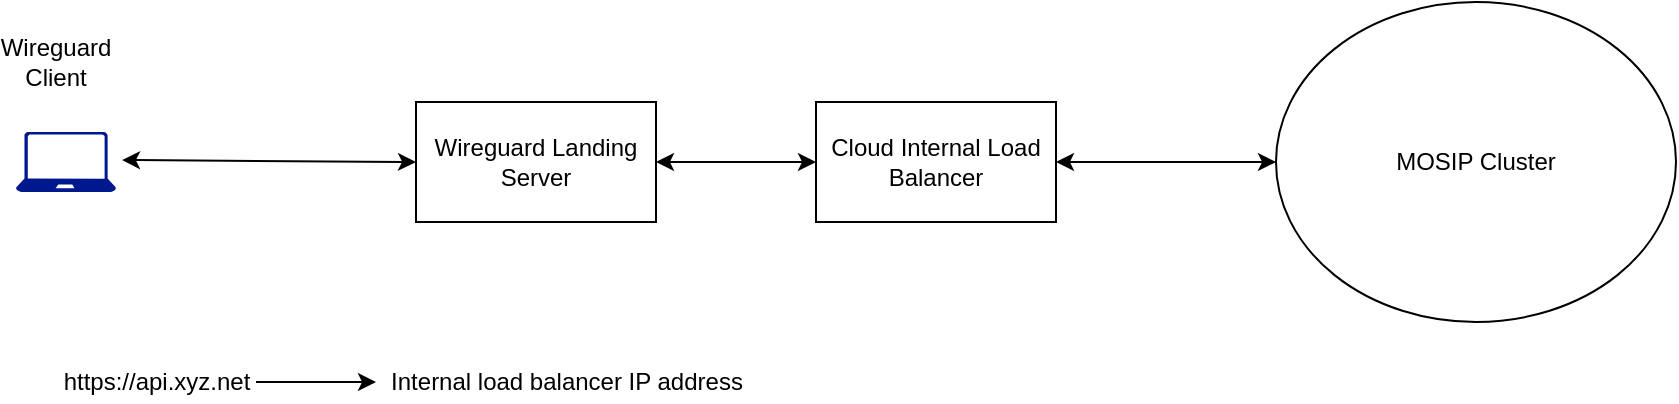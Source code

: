 <mxfile version="14.6.1" type="github">
  <diagram id="4sl1_foFDUdXR3agchwQ" name="Page-1">
    <mxGraphModel dx="865" dy="556" grid="1" gridSize="10" guides="1" tooltips="1" connect="1" arrows="1" fold="1" page="1" pageScale="1" pageWidth="1169" pageHeight="827" math="0" shadow="0">
      <root>
        <mxCell id="0" />
        <mxCell id="1" parent="0" />
        <mxCell id="UmiwN4struJqizfxHamz-14" value="MOSIP Cluster" style="ellipse;whiteSpace=wrap;html=1;" parent="1" vertex="1">
          <mxGeometry x="870" y="200" width="200" height="160" as="geometry" />
        </mxCell>
        <mxCell id="UmiwN4struJqizfxHamz-15" value="Cloud Internal Load Balancer" style="rounded=0;whiteSpace=wrap;html=1;" parent="1" vertex="1">
          <mxGeometry x="640" y="250" width="120" height="60" as="geometry" />
        </mxCell>
        <mxCell id="UmiwN4struJqizfxHamz-16" value="Wireguard Landing Server" style="rounded=0;whiteSpace=wrap;html=1;" parent="1" vertex="1">
          <mxGeometry x="440" y="250" width="120" height="60" as="geometry" />
        </mxCell>
        <mxCell id="UmiwN4struJqizfxHamz-17" value="" style="aspect=fixed;pointerEvents=1;shadow=0;dashed=0;html=1;strokeColor=none;labelPosition=center;verticalLabelPosition=bottom;verticalAlign=top;align=center;fillColor=#00188D;shape=mxgraph.azure.laptop" parent="1" vertex="1">
          <mxGeometry x="240" y="265" width="50" height="30" as="geometry" />
        </mxCell>
        <mxCell id="UmiwN4struJqizfxHamz-18" value="Wireguard Client" style="text;html=1;strokeColor=none;fillColor=none;align=center;verticalAlign=middle;whiteSpace=wrap;rounded=0;" parent="1" vertex="1">
          <mxGeometry x="240" y="220" width="40" height="20" as="geometry" />
        </mxCell>
        <mxCell id="UmiwN4struJqizfxHamz-19" value="https://api.xyz.net" style="text;html=1;align=center;verticalAlign=middle;resizable=0;points=[];autosize=1;strokeColor=none;" parent="1" vertex="1">
          <mxGeometry x="255" y="380" width="110" height="20" as="geometry" />
        </mxCell>
        <mxCell id="UmiwN4struJqizfxHamz-20" value="Internal load balancer IP address&lt;br&gt;" style="text;html=1;align=center;verticalAlign=middle;resizable=0;points=[];autosize=1;strokeColor=none;" parent="1" vertex="1">
          <mxGeometry x="420" y="380" width="190" height="20" as="geometry" />
        </mxCell>
        <mxCell id="UmiwN4struJqizfxHamz-21" value="" style="endArrow=classic;html=1;" parent="1" target="UmiwN4struJqizfxHamz-20" edge="1">
          <mxGeometry width="50" height="50" relative="1" as="geometry">
            <mxPoint x="360" y="390" as="sourcePoint" />
            <mxPoint x="410" y="340" as="targetPoint" />
          </mxGeometry>
        </mxCell>
        <mxCell id="UmiwN4struJqizfxHamz-23" value="" style="endArrow=classic;startArrow=classic;html=1;entryX=0;entryY=0.5;entryDx=0;entryDy=0;exitX=1.06;exitY=0.467;exitDx=0;exitDy=0;exitPerimeter=0;" parent="1" source="UmiwN4struJqizfxHamz-17" target="UmiwN4struJqizfxHamz-16" edge="1">
          <mxGeometry width="50" height="50" relative="1" as="geometry">
            <mxPoint x="290" y="310" as="sourcePoint" />
            <mxPoint x="340" y="260" as="targetPoint" />
          </mxGeometry>
        </mxCell>
        <mxCell id="UmiwN4struJqizfxHamz-25" value="" style="endArrow=classic;startArrow=classic;html=1;entryX=0;entryY=0.5;entryDx=0;entryDy=0;exitX=1;exitY=0.5;exitDx=0;exitDy=0;" parent="1" source="UmiwN4struJqizfxHamz-16" target="UmiwN4struJqizfxHamz-15" edge="1">
          <mxGeometry width="50" height="50" relative="1" as="geometry">
            <mxPoint x="560" y="300" as="sourcePoint" />
            <mxPoint x="610" y="250" as="targetPoint" />
          </mxGeometry>
        </mxCell>
        <mxCell id="UmiwN4struJqizfxHamz-27" value="" style="endArrow=classic;startArrow=classic;html=1;entryX=0;entryY=0.5;entryDx=0;entryDy=0;exitX=1;exitY=0.5;exitDx=0;exitDy=0;" parent="1" source="UmiwN4struJqizfxHamz-15" target="UmiwN4struJqizfxHamz-14" edge="1">
          <mxGeometry width="50" height="50" relative="1" as="geometry">
            <mxPoint x="760" y="300" as="sourcePoint" />
            <mxPoint x="810" y="250" as="targetPoint" />
          </mxGeometry>
        </mxCell>
      </root>
    </mxGraphModel>
  </diagram>
</mxfile>
